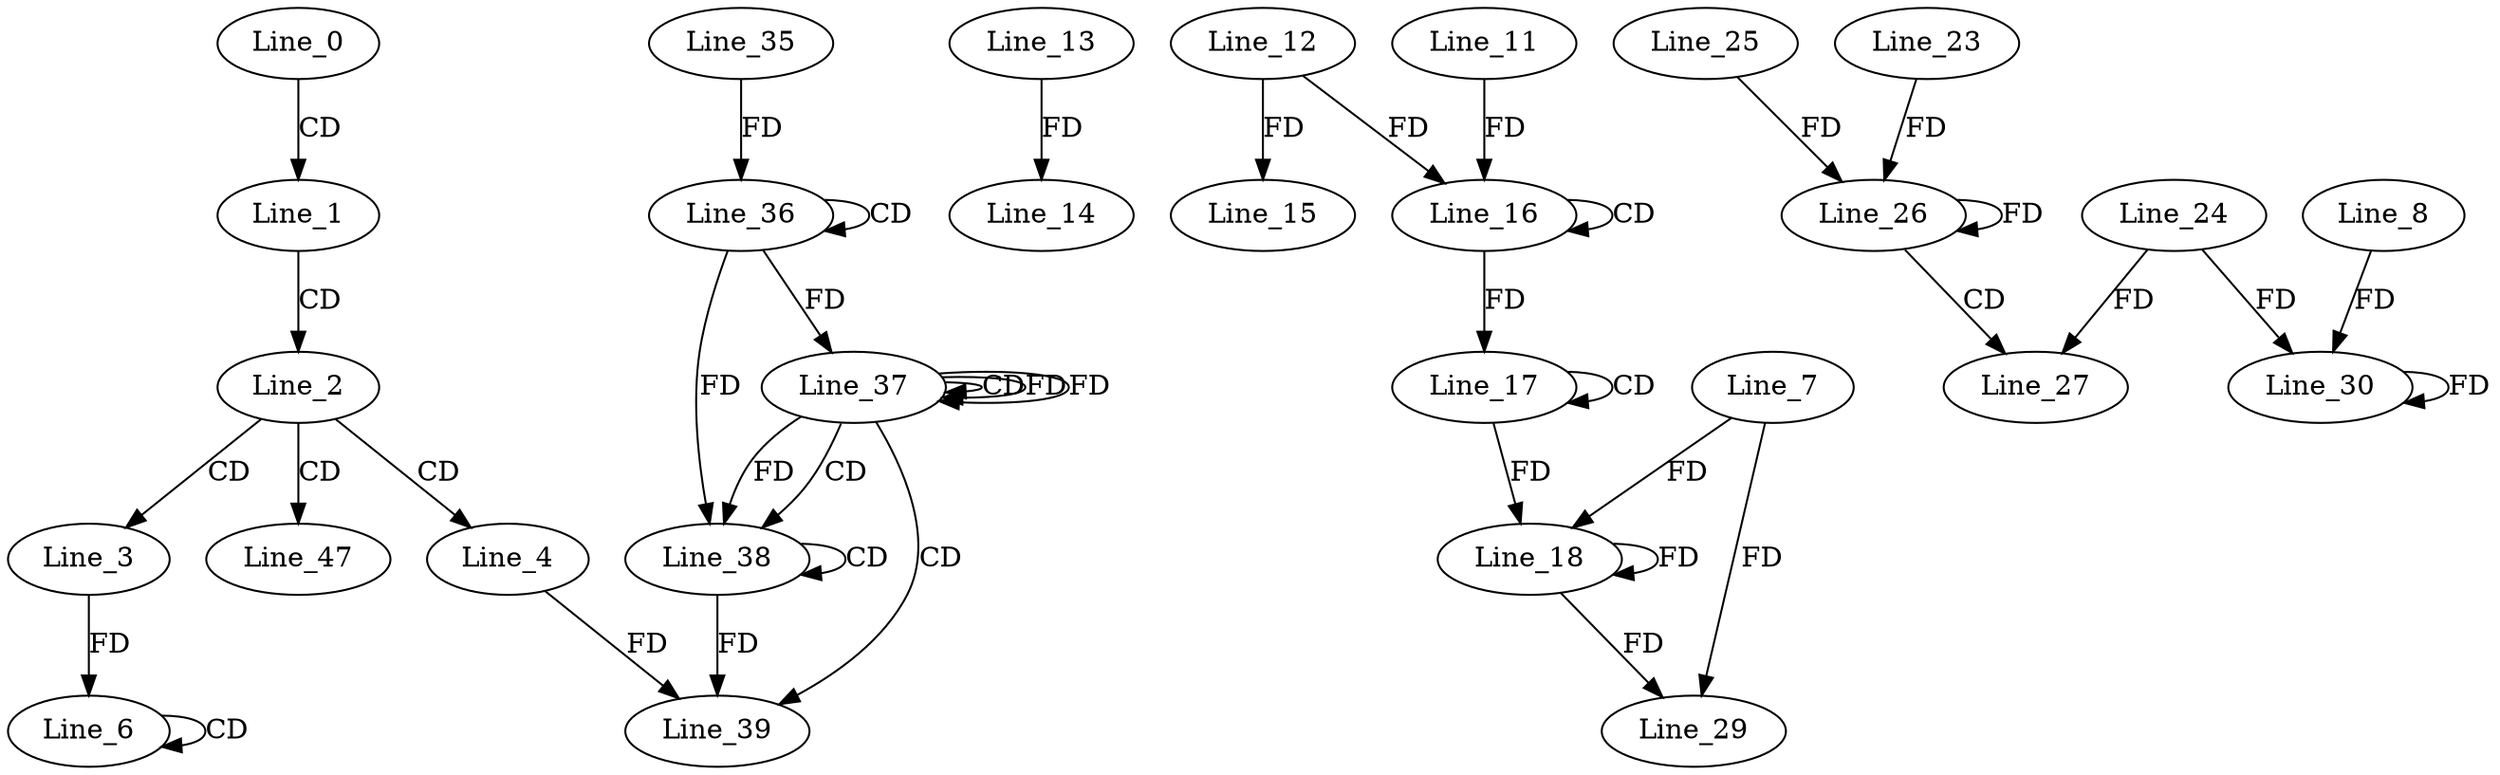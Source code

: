 digraph G {
  Line_0;
  Line_1;
  Line_2;
  Line_3;
  Line_4;
  Line_6;
  Line_6;
  Line_6;
  Line_13;
  Line_14;
  Line_12;
  Line_15;
  Line_16;
  Line_16;
  Line_11;
  Line_17;
  Line_17;
  Line_7;
  Line_18;
  Line_18;
  Line_26;
  Line_25;
  Line_26;
  Line_23;
  Line_26;
  Line_27;
  Line_24;
  Line_29;
  Line_8;
  Line_30;
  Line_30;
  Line_36;
  Line_36;
  Line_35;
  Line_37;
  Line_37;
  Line_37;
  Line_37;
  Line_38;
  Line_38;
  Line_39;
  Line_47;
  Line_0 -> Line_1 [ label="CD" ];
  Line_1 -> Line_2 [ label="CD" ];
  Line_2 -> Line_3 [ label="CD" ];
  Line_2 -> Line_4 [ label="CD" ];
  Line_6 -> Line_6 [ label="CD" ];
  Line_3 -> Line_6 [ label="FD" ];
  Line_13 -> Line_14 [ label="FD" ];
  Line_12 -> Line_15 [ label="FD" ];
  Line_16 -> Line_16 [ label="CD" ];
  Line_11 -> Line_16 [ label="FD" ];
  Line_12 -> Line_16 [ label="FD" ];
  Line_17 -> Line_17 [ label="CD" ];
  Line_16 -> Line_17 [ label="FD" ];
  Line_7 -> Line_18 [ label="FD" ];
  Line_18 -> Line_18 [ label="FD" ];
  Line_17 -> Line_18 [ label="FD" ];
  Line_26 -> Line_26 [ label="FD" ];
  Line_25 -> Line_26 [ label="FD" ];
  Line_23 -> Line_26 [ label="FD" ];
  Line_26 -> Line_27 [ label="CD" ];
  Line_24 -> Line_27 [ label="FD" ];
  Line_7 -> Line_29 [ label="FD" ];
  Line_18 -> Line_29 [ label="FD" ];
  Line_8 -> Line_30 [ label="FD" ];
  Line_30 -> Line_30 [ label="FD" ];
  Line_24 -> Line_30 [ label="FD" ];
  Line_36 -> Line_36 [ label="CD" ];
  Line_35 -> Line_36 [ label="FD" ];
  Line_37 -> Line_37 [ label="CD" ];
  Line_36 -> Line_37 [ label="FD" ];
  Line_37 -> Line_37 [ label="FD" ];
  Line_37 -> Line_38 [ label="CD" ];
  Line_38 -> Line_38 [ label="CD" ];
  Line_36 -> Line_38 [ label="FD" ];
  Line_37 -> Line_38 [ label="FD" ];
  Line_37 -> Line_39 [ label="CD" ];
  Line_4 -> Line_39 [ label="FD" ];
  Line_38 -> Line_39 [ label="FD" ];
  Line_2 -> Line_47 [ label="CD" ];
  Line_37 -> Line_37 [ label="FD" ];
}
